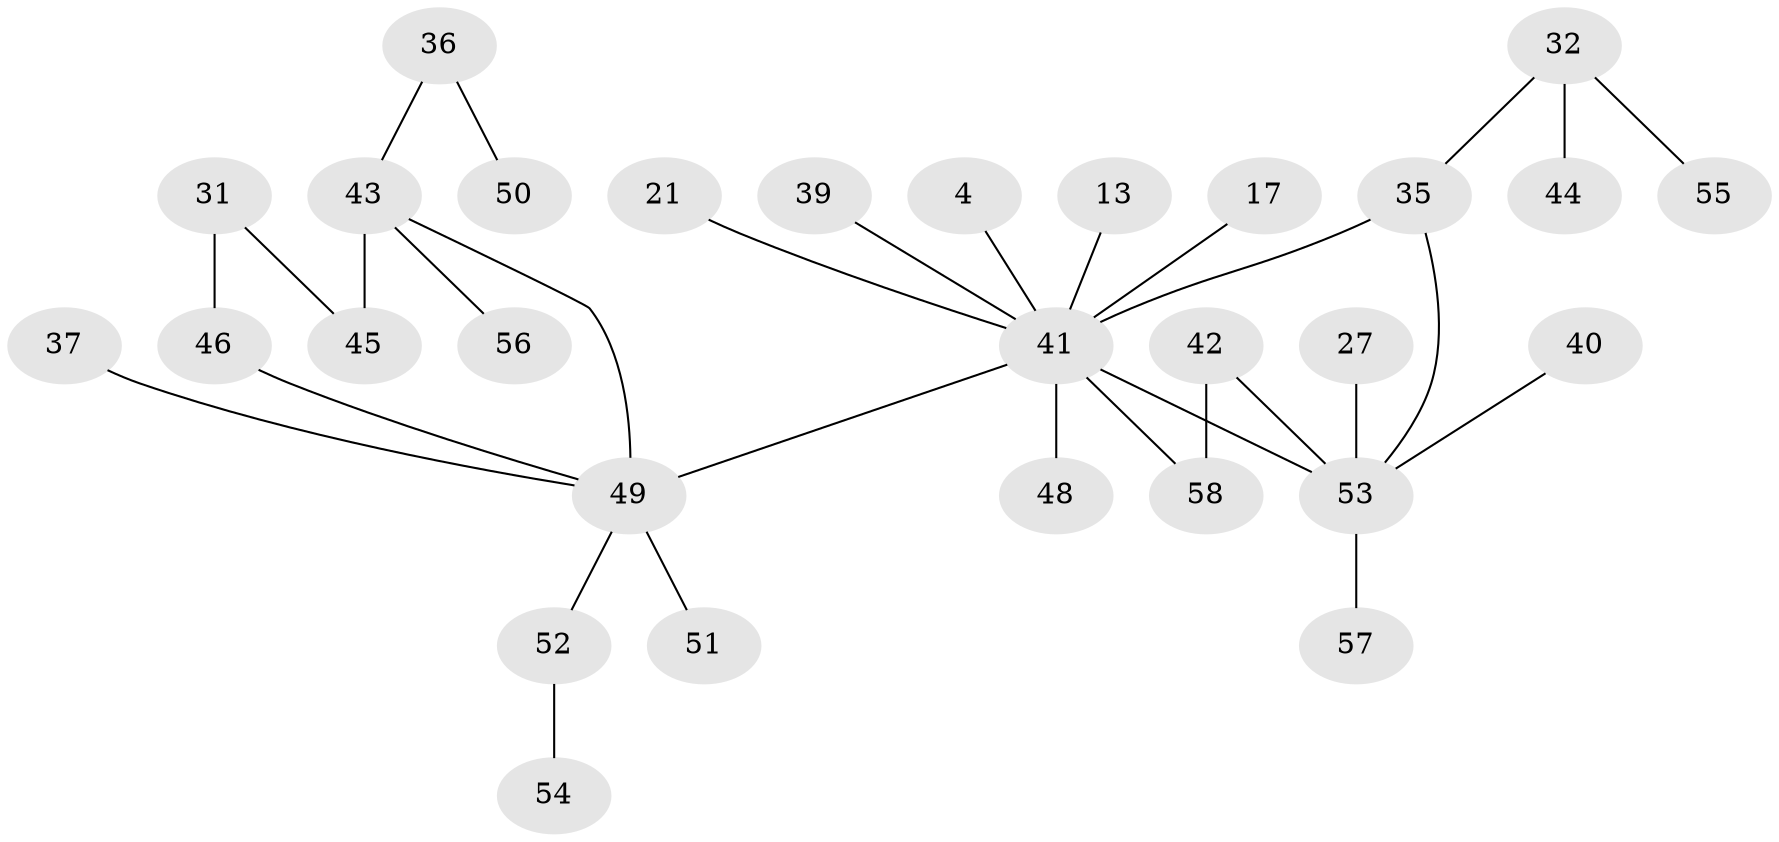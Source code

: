 // original degree distribution, {8: 0.017241379310344827, 6: 0.05172413793103448, 3: 0.1896551724137931, 1: 0.3793103448275862, 2: 0.3103448275862069, 4: 0.034482758620689655, 5: 0.017241379310344827}
// Generated by graph-tools (version 1.1) at 2025/45/03/04/25 21:45:28]
// undirected, 29 vertices, 31 edges
graph export_dot {
graph [start="1"]
  node [color=gray90,style=filled];
  4;
  13;
  17 [super="+8"];
  21;
  27;
  31;
  32 [super="+20+24"];
  35 [super="+2"];
  36;
  37;
  39;
  40;
  41 [super="+12+19+38"];
  42 [super="+33"];
  43 [super="+34"];
  44;
  45;
  46 [super="+25"];
  48;
  49 [super="+3+18+16"];
  50;
  51;
  52;
  53 [super="+47"];
  54;
  55;
  56;
  57 [super="+9+11+15+29"];
  58;
  4 -- 41;
  13 -- 41;
  17 -- 41;
  21 -- 41;
  27 -- 53;
  31 -- 45;
  31 -- 46;
  32 -- 35;
  32 -- 55;
  32 -- 44;
  35 -- 41 [weight=4];
  35 -- 53;
  36 -- 50;
  36 -- 43;
  37 -- 49;
  39 -- 41;
  40 -- 53;
  41 -- 58;
  41 -- 48;
  41 -- 49 [weight=2];
  41 -- 53;
  42 -- 58;
  42 -- 53;
  43 -- 45;
  43 -- 56;
  43 -- 49;
  46 -- 49;
  49 -- 52;
  49 -- 51;
  52 -- 54;
  53 -- 57 [weight=2];
}
